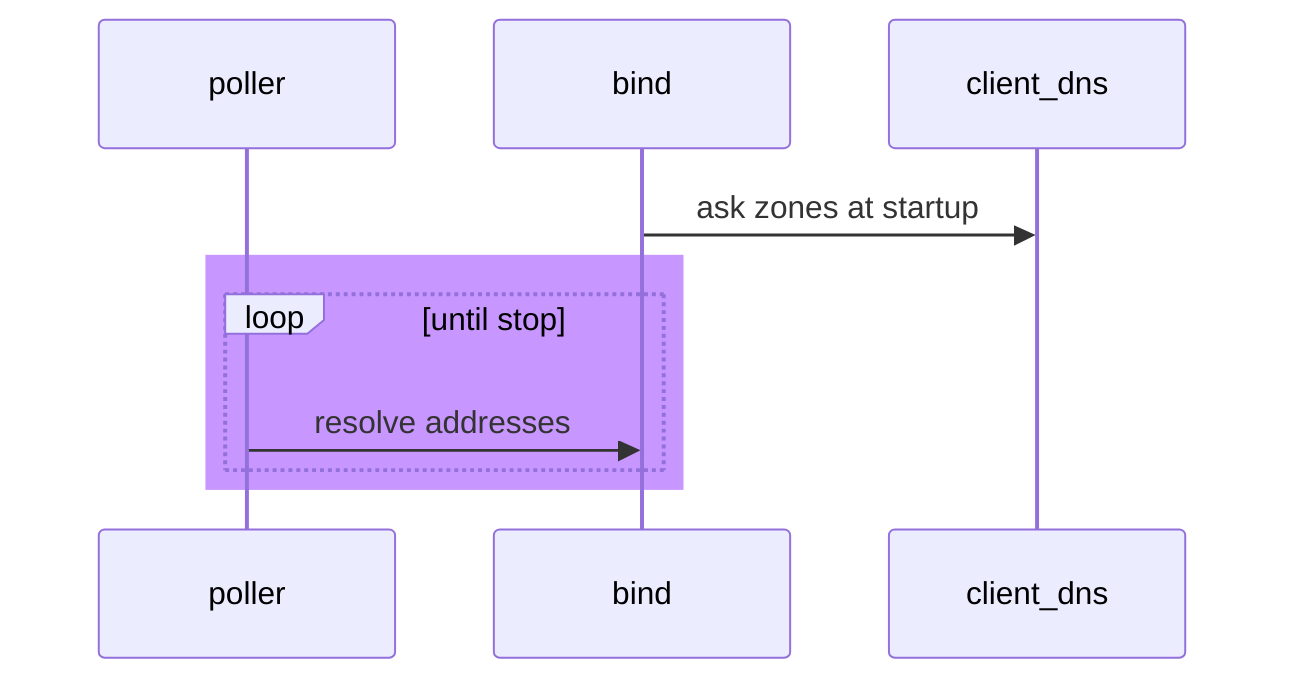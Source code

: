 sequenceDiagram
participant poller
participant bind
participant client_dns

bind ->> client_dns: ask zones at startup
 rect rgb(200, 150, 255)
loop until stop
poller ->> bind: resolve addresses
end
end